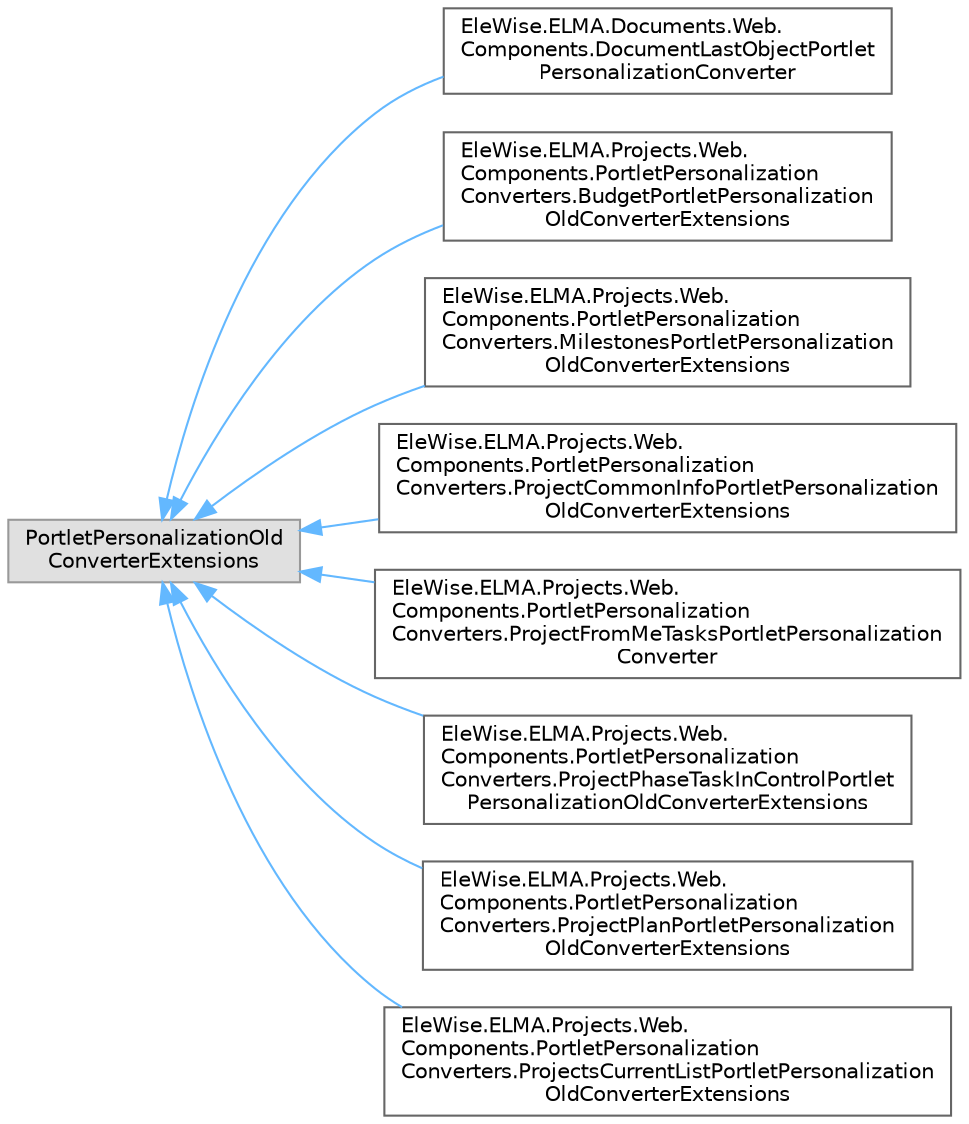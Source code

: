 digraph "Graphical Class Hierarchy"
{
 // LATEX_PDF_SIZE
  bgcolor="transparent";
  edge [fontname=Helvetica,fontsize=10,labelfontname=Helvetica,labelfontsize=10];
  node [fontname=Helvetica,fontsize=10,shape=box,height=0.2,width=0.4];
  rankdir="LR";
  Node0 [id="Node000000",label="PortletPersonalizationOld\lConverterExtensions",height=0.2,width=0.4,color="grey60", fillcolor="#E0E0E0", style="filled",tooltip=" "];
  Node0 -> Node1 [id="edge2290_Node000000_Node000001",dir="back",color="steelblue1",style="solid",tooltip=" "];
  Node1 [id="Node000001",label="EleWise.ELMA.Documents.Web.\lComponents.DocumentLastObjectPortlet\lPersonalizationConverter",height=0.2,width=0.4,color="grey40", fillcolor="white", style="filled",URL="$class_ele_wise_1_1_e_l_m_a_1_1_documents_1_1_web_1_1_components_1_1_document_last_object_portlet_personalization_converter.html",tooltip=" "];
  Node0 -> Node2 [id="edge2291_Node000000_Node000002",dir="back",color="steelblue1",style="solid",tooltip=" "];
  Node2 [id="Node000002",label="EleWise.ELMA.Projects.Web.\lComponents.PortletPersonalization\lConverters.BudgetPortletPersonalization\lOldConverterExtensions",height=0.2,width=0.4,color="grey40", fillcolor="white", style="filled",URL="$class_ele_wise_1_1_e_l_m_a_1_1_projects_1_1_web_1_1_components_1_1_portlet_personalization_convedddb1a4974718cdb2c59d1e54719a68e.html",tooltip=" "];
  Node0 -> Node3 [id="edge2292_Node000000_Node000003",dir="back",color="steelblue1",style="solid",tooltip=" "];
  Node3 [id="Node000003",label="EleWise.ELMA.Projects.Web.\lComponents.PortletPersonalization\lConverters.MilestonesPortletPersonalization\lOldConverterExtensions",height=0.2,width=0.4,color="grey40", fillcolor="white", style="filled",URL="$class_ele_wise_1_1_e_l_m_a_1_1_projects_1_1_web_1_1_components_1_1_portlet_personalization_convee662b3783629092045fba090264bfc1a.html",tooltip=" "];
  Node0 -> Node4 [id="edge2293_Node000000_Node000004",dir="back",color="steelblue1",style="solid",tooltip=" "];
  Node4 [id="Node000004",label="EleWise.ELMA.Projects.Web.\lComponents.PortletPersonalization\lConverters.ProjectCommonInfoPortletPersonalization\lOldConverterExtensions",height=0.2,width=0.4,color="grey40", fillcolor="white", style="filled",URL="$class_ele_wise_1_1_e_l_m_a_1_1_projects_1_1_web_1_1_components_1_1_portlet_personalization_conve21c966628f50c3d45c1877474e87173d.html",tooltip=" "];
  Node0 -> Node5 [id="edge2294_Node000000_Node000005",dir="back",color="steelblue1",style="solid",tooltip=" "];
  Node5 [id="Node000005",label="EleWise.ELMA.Projects.Web.\lComponents.PortletPersonalization\lConverters.ProjectFromMeTasksPortletPersonalization\lConverter",height=0.2,width=0.4,color="grey40", fillcolor="white", style="filled",URL="$class_ele_wise_1_1_e_l_m_a_1_1_projects_1_1_web_1_1_components_1_1_portlet_personalization_convead9bda51778ec85a839cefae729e03da.html",tooltip=" "];
  Node0 -> Node6 [id="edge2295_Node000000_Node000006",dir="back",color="steelblue1",style="solid",tooltip=" "];
  Node6 [id="Node000006",label="EleWise.ELMA.Projects.Web.\lComponents.PortletPersonalization\lConverters.ProjectPhaseTaskInControlPortlet\lPersonalizationOldConverterExtensions",height=0.2,width=0.4,color="grey40", fillcolor="white", style="filled",URL="$class_ele_wise_1_1_e_l_m_a_1_1_projects_1_1_web_1_1_components_1_1_portlet_personalization_conveae450d6e606bd47085ccc8d3acb79574.html",tooltip=" "];
  Node0 -> Node7 [id="edge2296_Node000000_Node000007",dir="back",color="steelblue1",style="solid",tooltip=" "];
  Node7 [id="Node000007",label="EleWise.ELMA.Projects.Web.\lComponents.PortletPersonalization\lConverters.ProjectPlanPortletPersonalization\lOldConverterExtensions",height=0.2,width=0.4,color="grey40", fillcolor="white", style="filled",URL="$class_ele_wise_1_1_e_l_m_a_1_1_projects_1_1_web_1_1_components_1_1_portlet_personalization_convea5cebb052680310bc41332e3b0b220b3.html",tooltip=" "];
  Node0 -> Node8 [id="edge2297_Node000000_Node000008",dir="back",color="steelblue1",style="solid",tooltip=" "];
  Node8 [id="Node000008",label="EleWise.ELMA.Projects.Web.\lComponents.PortletPersonalization\lConverters.ProjectsCurrentListPortletPersonalization\lOldConverterExtensions",height=0.2,width=0.4,color="grey40", fillcolor="white", style="filled",URL="$class_ele_wise_1_1_e_l_m_a_1_1_projects_1_1_web_1_1_components_1_1_portlet_personalization_convebb17943959b1bec2f49fb85e9f2705c7.html",tooltip=" "];
}
